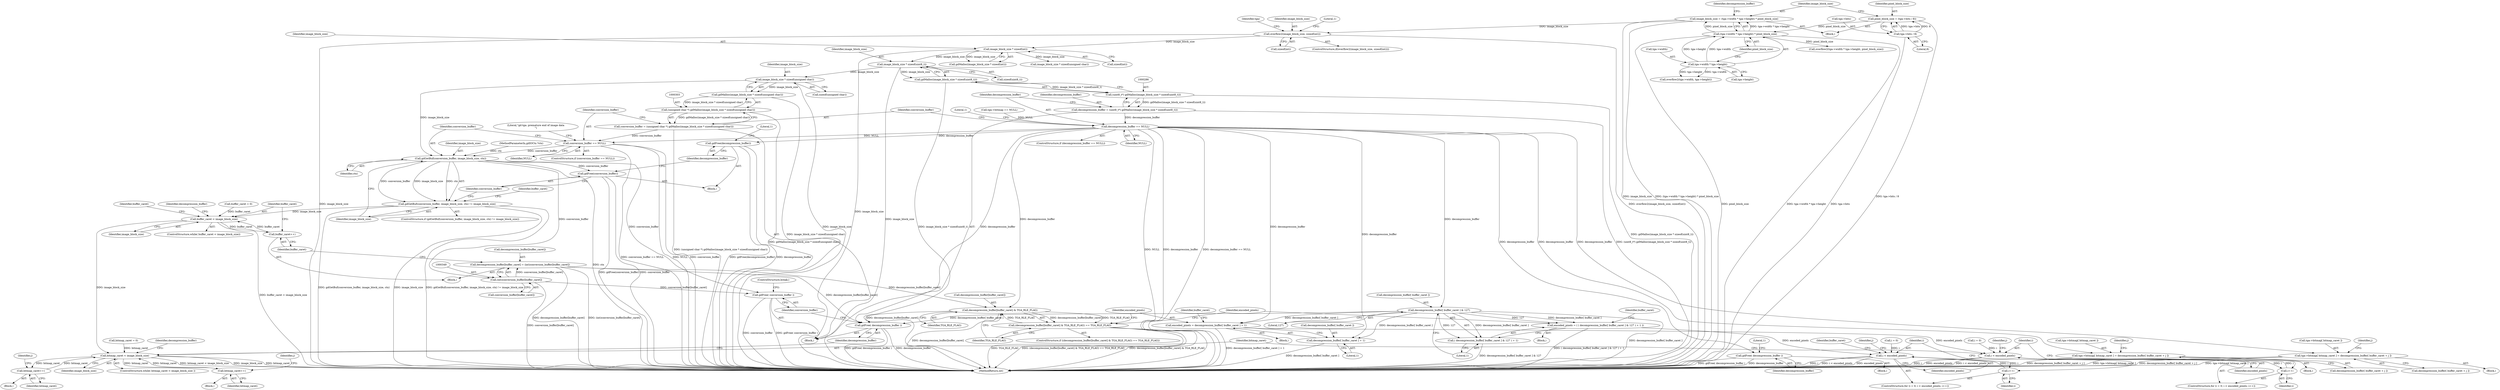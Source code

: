 digraph "0_libgd_3c2b605d72e8b080dace1d98a6e50b46c1d12186@API" {
"1000288" [label="(Call,image_block_size * sizeof(uint8_t))"];
"1000210" [label="(Call,image_block_size * sizeof(int))"];
"1000180" [label="(Call,overflow2(image_block_size, sizeof(int)))"];
"1000117" [label="(Call,image_block_size = (tga->width * tga->height) * pixel_block_size)"];
"1000119" [label="(Call,(tga->width * tga->height) * pixel_block_size)"];
"1000120" [label="(Call,tga->width * tga->height)"];
"1000109" [label="(Call,pixel_block_size = (tga->bits / 8))"];
"1000111" [label="(Call,tga->bits / 8)"];
"1000287" [label="(Call,gdMalloc(image_block_size * sizeof(uint8_t)))"];
"1000285" [label="(Call,(uint8_t*) gdMalloc(image_block_size * sizeof(uint8_t)))"];
"1000283" [label="(Call,decompression_buffer = (uint8_t*) gdMalloc(image_block_size * sizeof(uint8_t)))"];
"1000293" [label="(Call,decompression_buffer == NULL)"];
"1000310" [label="(Call,conversion_buffer == NULL)"];
"1000323" [label="(Call,gdGetBuf(conversion_buffer, image_block_size, ctx))"];
"1000322" [label="(Call,gdGetBuf(conversion_buffer, image_block_size, ctx) != image_block_size)"];
"1000340" [label="(Call,buffer_caret < image_block_size)"];
"1000353" [label="(Call,buffer_caret++)"];
"1000359" [label="(Call,bitmap_caret < image_block_size)"];
"1000403" [label="(Call,bitmap_caret++)"];
"1000451" [label="(Call,bitmap_caret++)"];
"1000329" [label="(Call,gdFree(conversion_buffer))"];
"1000348" [label="(Call,(int)conversion_buffer[buffer_caret])"];
"1000344" [label="(Call,decompression_buffer[buffer_caret] = (int)conversion_buffer[buffer_caret])"];
"1000365" [label="(Call,decompression_buffer[buffer_caret] & TGA_RLE_FLAG)"];
"1000364" [label="(Call,(decompression_buffer[buffer_caret] & TGA_RLE_FLAG) == TGA_RLE_FLAG)"];
"1000468" [label="(Call,gdFree( decompression_buffer ))"];
"1000470" [label="(Call,gdFree( conversion_buffer ))"];
"1000316" [label="(Call,gdFree( decompression_buffer ))"];
"1000331" [label="(Call,gdFree(decompression_buffer))"];
"1000375" [label="(Call,decompression_buffer[ buffer_caret ] & 127)"];
"1000372" [label="(Call,encoded_pixels = ( ( decompression_buffer[ buffer_caret ] & 127 ) + 1 ))"];
"1000387" [label="(Call,i < encoded_pixels)"];
"1000390" [label="(Call,i++)"];
"1000374" [label="(Call,( decompression_buffer[ buffer_caret ] & 127 ) + 1)"];
"1000422" [label="(Call,encoded_pixels = decompression_buffer[ buffer_caret ] + 1)"];
"1000435" [label="(Call,i < encoded_pixels)"];
"1000438" [label="(Call,i++)"];
"1000424" [label="(Call,decompression_buffer[ buffer_caret ] + 1)"];
"1000406" [label="(Call,tga->bitmap[ bitmap_caret ] = decompression_buffer[ buffer_caret + j ])"];
"1000454" [label="(Call,tga->bitmap[ bitmap_caret ] = decompression_buffer[ buffer_caret + j ])"];
"1000305" [label="(Call,image_block_size * sizeof(unsigned char))"];
"1000304" [label="(Call,gdMalloc(image_block_size * sizeof(unsigned char)))"];
"1000302" [label="(Call,(unsigned char *) gdMalloc(image_block_size * sizeof(unsigned char)))"];
"1000300" [label="(Call,conversion_buffer = (unsigned char *) gdMalloc(image_block_size * sizeof(unsigned char)))"];
"1000404" [label="(Identifier,bitmap_caret)"];
"1000354" [label="(Identifier,buffer_caret)"];
"1000180" [label="(Call,overflow2(image_block_size, sizeof(int)))"];
"1000363" [label="(ControlStructure,if ((decompression_buffer[buffer_caret] & TGA_RLE_FLAG) == TGA_RLE_FLAG))"];
"1000468" [label="(Call,gdFree( decompression_buffer ))"];
"1000105" [label="(MethodParameterIn,gdIOCtx *ctx)"];
"1000452" [label="(Identifier,bitmap_caret)"];
"1000330" [label="(Identifier,conversion_buffer)"];
"1000472" [label="(ControlStructure,break;)"];
"1000300" [label="(Call,conversion_buffer = (unsigned char *) gdMalloc(image_block_size * sizeof(unsigned char)))"];
"1000422" [label="(Call,encoded_pixels = decompression_buffer[ buffer_caret ] + 1)"];
"1000317" [label="(Identifier,decompression_buffer)"];
"1000192" [label="(Identifier,tga)"];
"1000370" [label="(Identifier,TGA_RLE_FLAG)"];
"1000111" [label="(Call,tga->bits / 8)"];
"1000471" [label="(Identifier,conversion_buffer)"];
"1000331" [label="(Call,gdFree(decompression_buffer))"];
"1000439" [label="(Identifier,i)"];
"1000112" [label="(Call,tga->bits)"];
"1000340" [label="(Call,buffer_caret < image_block_size)"];
"1000342" [label="(Identifier,image_block_size)"];
"1000364" [label="(Call,(decompression_buffer[buffer_caret] & TGA_RLE_FLAG) == TGA_RLE_FLAG)"];
"1000345" [label="(Call,decompression_buffer[buffer_caret])"];
"1000212" [label="(Call,sizeof(int))"];
"1000328" [label="(Block,)"];
"1000166" [label="(Call,overflow2(tga->width * tga->height, pixel_block_size))"];
"1000181" [label="(Identifier,image_block_size)"];
"1000121" [label="(Call,tga->width)"];
"1000335" [label="(Literal,1)"];
"1000455" [label="(Call,tga->bitmap[ bitmap_caret ])"];
"1000302" [label="(Call,(unsigned char *) gdMalloc(image_block_size * sizeof(unsigned char)))"];
"1000182" [label="(Call,sizeof(int))"];
"1000210" [label="(Call,image_block_size * sizeof(int))"];
"1000350" [label="(Call,conversion_buffer[buffer_caret])"];
"1000400" [label="(Block,)"];
"1000424" [label="(Call,decompression_buffer[ buffer_caret ] + 1)"];
"1000320" [label="(Literal,1)"];
"1000344" [label="(Call,decompression_buffer[buffer_caret] = (int)conversion_buffer[buffer_caret])"];
"1000391" [label="(Identifier,i)"];
"1000141" [label="(Call,bitmap_caret = 0)"];
"1000118" [label="(Identifier,image_block_size)"];
"1000405" [label="(Block,)"];
"1000375" [label="(Call,decompression_buffer[ buffer_caret ] & 127)"];
"1000325" [label="(Identifier,image_block_size)"];
"1000312" [label="(Identifier,NULL)"];
"1000346" [label="(Identifier,decompression_buffer)"];
"1000284" [label="(Identifier,decompression_buffer)"];
"1000469" [label="(Identifier,decompression_buffer)"];
"1000209" [label="(Call,gdMalloc(image_block_size * sizeof(int)))"];
"1000475" [label="(MethodReturn,int)"];
"1000366" [label="(Call,decompression_buffer[buffer_caret])"];
"1000376" [label="(Call,decompression_buffer[ buffer_caret ])"];
"1000470" [label="(Call,gdFree( conversion_buffer ))"];
"1000305" [label="(Call,image_block_size * sizeof(unsigned char))"];
"1000431" [label="(ControlStructure,for (i = 0; i < encoded_pixels; i++))"];
"1000450" [label="(Identifier,j)"];
"1000324" [label="(Identifier,conversion_buffer)"];
"1000341" [label="(Identifier,buffer_caret)"];
"1000285" [label="(Call,(uint8_t*) gdMalloc(image_block_size * sizeof(uint8_t)))"];
"1000234" [label="(Call,image_block_size * sizeof(unsigned char))"];
"1000295" [label="(Identifier,NULL)"];
"1000430" [label="(Identifier,buffer_caret)"];
"1000460" [label="(Call,decompression_buffer[ buffer_caret + j ])"];
"1000293" [label="(Call,decompression_buffer == NULL)"];
"1000432" [label="(Call,i = 0)"];
"1000365" [label="(Call,decompression_buffer[buffer_caret] & TGA_RLE_FLAG)"];
"1000327" [label="(Identifier,image_block_size)"];
"1000337" [label="(Identifier,buffer_caret)"];
"1000336" [label="(Call,buffer_caret = 0)"];
"1000438" [label="(Call,i++)"];
"1000154" [label="(Call,overflow2(tga->width, tga->height))"];
"1000373" [label="(Identifier,encoded_pixels)"];
"1000117" [label="(Call,image_block_size = (tga->width * tga->height) * pixel_block_size)"];
"1000119" [label="(Call,(tga->width * tga->height) * pixel_block_size)"];
"1000283" [label="(Call,decompression_buffer = (uint8_t*) gdMalloc(image_block_size * sizeof(uint8_t)))"];
"1000323" [label="(Call,gdGetBuf(conversion_buffer, image_block_size, ctx))"];
"1000315" [label="(Literal,\"gd-tga: premature end of image data\n\")"];
"1000110" [label="(Identifier,pixel_block_size)"];
"1000353" [label="(Call,buffer_caret++)"];
"1000443" [label="(Identifier,j)"];
"1000412" [label="(Call,decompression_buffer[ buffer_caret + j ])"];
"1000387" [label="(Call,i < encoded_pixels)"];
"1000395" [label="(Identifier,j)"];
"1000374" [label="(Call,( decompression_buffer[ buffer_caret ] & 127 ) + 1)"];
"1000421" [label="(Block,)"];
"1000311" [label="(Identifier,conversion_buffer)"];
"1000383" [label="(ControlStructure,for (i = 0; i < encoded_pixels; i++))"];
"1000356" [label="(Identifier,buffer_caret)"];
"1000310" [label="(Call,conversion_buffer == NULL)"];
"1000382" [label="(Identifier,buffer_caret)"];
"1000107" [label="(Block,)"];
"1000309" [label="(ControlStructure,if (conversion_buffer == NULL))"];
"1000287" [label="(Call,gdMalloc(image_block_size * sizeof(uint8_t)))"];
"1000211" [label="(Identifier,image_block_size)"];
"1000339" [label="(ControlStructure,while( buffer_caret < image_block_size))"];
"1000425" [label="(Call,decompression_buffer[ buffer_caret ])"];
"1000371" [label="(Block,)"];
"1000367" [label="(Identifier,decompression_buffer)"];
"1000407" [label="(Call,tga->bitmap[ bitmap_caret ])"];
"1000187" [label="(Literal,1)"];
"1000326" [label="(Identifier,ctx)"];
"1000304" [label="(Call,gdMalloc(image_block_size * sizeof(unsigned char)))"];
"1000329" [label="(Call,gdFree(conversion_buffer))"];
"1000437" [label="(Identifier,encoded_pixels)"];
"1000360" [label="(Identifier,bitmap_caret)"];
"1000127" [label="(Identifier,pixel_block_size)"];
"1000307" [label="(Call,sizeof(unsigned char))"];
"1000390" [label="(Call,i++)"];
"1000289" [label="(Identifier,image_block_size)"];
"1000403" [label="(Call,bitmap_caret++)"];
"1000380" [label="(Literal,1)"];
"1000454" [label="(Call,tga->bitmap[ bitmap_caret ] = decompression_buffer[ buffer_caret + j ])"];
"1000451" [label="(Call,bitmap_caret++)"];
"1000299" [label="(Literal,1)"];
"1000361" [label="(Identifier,image_block_size)"];
"1000109" [label="(Call,pixel_block_size = (tga->bits / 8))"];
"1000428" [label="(Literal,1)"];
"1000124" [label="(Call,tga->height)"];
"1000446" [label="(Identifier,j)"];
"1000372" [label="(Call,encoded_pixels = ( ( decompression_buffer[ buffer_caret ] & 127 ) + 1 ))"];
"1000369" [label="(Identifier,TGA_RLE_FLAG)"];
"1000384" [label="(Call,i = 0)"];
"1000321" [label="(ControlStructure,if (gdGetBuf(conversion_buffer, image_block_size, ctx) != image_block_size))"];
"1000294" [label="(Identifier,decompression_buffer)"];
"1000348" [label="(Call,(int)conversion_buffer[buffer_caret])"];
"1000316" [label="(Call,gdFree( decompression_buffer ))"];
"1000115" [label="(Literal,8)"];
"1000227" [label="(Block,)"];
"1000436" [label="(Identifier,i)"];
"1000359" [label="(Call,bitmap_caret < image_block_size)"];
"1000332" [label="(Identifier,decompression_buffer)"];
"1000301" [label="(Identifier,conversion_buffer)"];
"1000406" [label="(Call,tga->bitmap[ bitmap_caret ] = decompression_buffer[ buffer_caret + j ])"];
"1000290" [label="(Call,sizeof(uint8_t))"];
"1000313" [label="(Block,)"];
"1000448" [label="(Block,)"];
"1000423" [label="(Identifier,encoded_pixels)"];
"1000292" [label="(ControlStructure,if (decompression_buffer == NULL))"];
"1000398" [label="(Identifier,j)"];
"1000306" [label="(Identifier,image_block_size)"];
"1000120" [label="(Call,tga->width * tga->height)"];
"1000453" [label="(Block,)"];
"1000288" [label="(Call,image_block_size * sizeof(uint8_t))"];
"1000322" [label="(Call,gdGetBuf(conversion_buffer, image_block_size, ctx) != image_block_size)"];
"1000388" [label="(Identifier,i)"];
"1000130" [label="(Identifier,decompression_buffer)"];
"1000389" [label="(Identifier,encoded_pixels)"];
"1000343" [label="(Block,)"];
"1000402" [label="(Identifier,j)"];
"1000435" [label="(Call,i < encoded_pixels)"];
"1000179" [label="(ControlStructure,if(overflow2(image_block_size, sizeof(int))))"];
"1000379" [label="(Literal,127)"];
"1000418" [label="(Identifier,buffer_caret)"];
"1000358" [label="(ControlStructure,while( bitmap_caret < image_block_size ))"];
"1000215" [label="(Call,tga->bitmap == NULL)"];
"1000288" -> "1000287"  [label="AST: "];
"1000288" -> "1000290"  [label="CFG: "];
"1000289" -> "1000288"  [label="AST: "];
"1000290" -> "1000288"  [label="AST: "];
"1000287" -> "1000288"  [label="CFG: "];
"1000288" -> "1000475"  [label="DDG: image_block_size"];
"1000288" -> "1000287"  [label="DDG: image_block_size"];
"1000210" -> "1000288"  [label="DDG: image_block_size"];
"1000288" -> "1000305"  [label="DDG: image_block_size"];
"1000210" -> "1000209"  [label="AST: "];
"1000210" -> "1000212"  [label="CFG: "];
"1000211" -> "1000210"  [label="AST: "];
"1000212" -> "1000210"  [label="AST: "];
"1000209" -> "1000210"  [label="CFG: "];
"1000210" -> "1000475"  [label="DDG: image_block_size"];
"1000210" -> "1000209"  [label="DDG: image_block_size"];
"1000180" -> "1000210"  [label="DDG: image_block_size"];
"1000210" -> "1000234"  [label="DDG: image_block_size"];
"1000180" -> "1000179"  [label="AST: "];
"1000180" -> "1000182"  [label="CFG: "];
"1000181" -> "1000180"  [label="AST: "];
"1000182" -> "1000180"  [label="AST: "];
"1000187" -> "1000180"  [label="CFG: "];
"1000192" -> "1000180"  [label="CFG: "];
"1000180" -> "1000475"  [label="DDG: image_block_size"];
"1000180" -> "1000475"  [label="DDG: overflow2(image_block_size, sizeof(int))"];
"1000117" -> "1000180"  [label="DDG: image_block_size"];
"1000117" -> "1000107"  [label="AST: "];
"1000117" -> "1000119"  [label="CFG: "];
"1000118" -> "1000117"  [label="AST: "];
"1000119" -> "1000117"  [label="AST: "];
"1000130" -> "1000117"  [label="CFG: "];
"1000117" -> "1000475"  [label="DDG: image_block_size"];
"1000117" -> "1000475"  [label="DDG: (tga->width * tga->height) * pixel_block_size"];
"1000119" -> "1000117"  [label="DDG: tga->width * tga->height"];
"1000119" -> "1000117"  [label="DDG: pixel_block_size"];
"1000119" -> "1000127"  [label="CFG: "];
"1000120" -> "1000119"  [label="AST: "];
"1000127" -> "1000119"  [label="AST: "];
"1000119" -> "1000475"  [label="DDG: pixel_block_size"];
"1000119" -> "1000475"  [label="DDG: tga->width * tga->height"];
"1000120" -> "1000119"  [label="DDG: tga->width"];
"1000120" -> "1000119"  [label="DDG: tga->height"];
"1000109" -> "1000119"  [label="DDG: pixel_block_size"];
"1000119" -> "1000166"  [label="DDG: pixel_block_size"];
"1000120" -> "1000124"  [label="CFG: "];
"1000121" -> "1000120"  [label="AST: "];
"1000124" -> "1000120"  [label="AST: "];
"1000127" -> "1000120"  [label="CFG: "];
"1000120" -> "1000154"  [label="DDG: tga->width"];
"1000120" -> "1000154"  [label="DDG: tga->height"];
"1000109" -> "1000107"  [label="AST: "];
"1000109" -> "1000111"  [label="CFG: "];
"1000110" -> "1000109"  [label="AST: "];
"1000111" -> "1000109"  [label="AST: "];
"1000118" -> "1000109"  [label="CFG: "];
"1000109" -> "1000475"  [label="DDG: tga->bits / 8"];
"1000111" -> "1000109"  [label="DDG: tga->bits"];
"1000111" -> "1000109"  [label="DDG: 8"];
"1000111" -> "1000115"  [label="CFG: "];
"1000112" -> "1000111"  [label="AST: "];
"1000115" -> "1000111"  [label="AST: "];
"1000111" -> "1000475"  [label="DDG: tga->bits"];
"1000287" -> "1000285"  [label="AST: "];
"1000285" -> "1000287"  [label="CFG: "];
"1000287" -> "1000475"  [label="DDG: image_block_size * sizeof(uint8_t)"];
"1000287" -> "1000285"  [label="DDG: image_block_size * sizeof(uint8_t)"];
"1000285" -> "1000283"  [label="AST: "];
"1000286" -> "1000285"  [label="AST: "];
"1000283" -> "1000285"  [label="CFG: "];
"1000285" -> "1000475"  [label="DDG: gdMalloc(image_block_size * sizeof(uint8_t))"];
"1000285" -> "1000283"  [label="DDG: gdMalloc(image_block_size * sizeof(uint8_t))"];
"1000283" -> "1000227"  [label="AST: "];
"1000284" -> "1000283"  [label="AST: "];
"1000294" -> "1000283"  [label="CFG: "];
"1000283" -> "1000475"  [label="DDG: (uint8_t*) gdMalloc(image_block_size * sizeof(uint8_t))"];
"1000283" -> "1000293"  [label="DDG: decompression_buffer"];
"1000293" -> "1000292"  [label="AST: "];
"1000293" -> "1000295"  [label="CFG: "];
"1000294" -> "1000293"  [label="AST: "];
"1000295" -> "1000293"  [label="AST: "];
"1000299" -> "1000293"  [label="CFG: "];
"1000301" -> "1000293"  [label="CFG: "];
"1000293" -> "1000475"  [label="DDG: decompression_buffer"];
"1000293" -> "1000475"  [label="DDG: decompression_buffer == NULL"];
"1000293" -> "1000475"  [label="DDG: NULL"];
"1000215" -> "1000293"  [label="DDG: NULL"];
"1000293" -> "1000310"  [label="DDG: NULL"];
"1000293" -> "1000316"  [label="DDG: decompression_buffer"];
"1000293" -> "1000331"  [label="DDG: decompression_buffer"];
"1000293" -> "1000365"  [label="DDG: decompression_buffer"];
"1000293" -> "1000375"  [label="DDG: decompression_buffer"];
"1000293" -> "1000406"  [label="DDG: decompression_buffer"];
"1000293" -> "1000422"  [label="DDG: decompression_buffer"];
"1000293" -> "1000424"  [label="DDG: decompression_buffer"];
"1000293" -> "1000454"  [label="DDG: decompression_buffer"];
"1000293" -> "1000468"  [label="DDG: decompression_buffer"];
"1000310" -> "1000309"  [label="AST: "];
"1000310" -> "1000312"  [label="CFG: "];
"1000311" -> "1000310"  [label="AST: "];
"1000312" -> "1000310"  [label="AST: "];
"1000315" -> "1000310"  [label="CFG: "];
"1000324" -> "1000310"  [label="CFG: "];
"1000310" -> "1000475"  [label="DDG: conversion_buffer == NULL"];
"1000310" -> "1000475"  [label="DDG: NULL"];
"1000310" -> "1000475"  [label="DDG: conversion_buffer"];
"1000300" -> "1000310"  [label="DDG: conversion_buffer"];
"1000310" -> "1000323"  [label="DDG: conversion_buffer"];
"1000323" -> "1000322"  [label="AST: "];
"1000323" -> "1000326"  [label="CFG: "];
"1000324" -> "1000323"  [label="AST: "];
"1000325" -> "1000323"  [label="AST: "];
"1000326" -> "1000323"  [label="AST: "];
"1000327" -> "1000323"  [label="CFG: "];
"1000323" -> "1000475"  [label="DDG: ctx"];
"1000323" -> "1000322"  [label="DDG: conversion_buffer"];
"1000323" -> "1000322"  [label="DDG: image_block_size"];
"1000323" -> "1000322"  [label="DDG: ctx"];
"1000305" -> "1000323"  [label="DDG: image_block_size"];
"1000105" -> "1000323"  [label="DDG: ctx"];
"1000323" -> "1000329"  [label="DDG: conversion_buffer"];
"1000323" -> "1000348"  [label="DDG: conversion_buffer"];
"1000323" -> "1000470"  [label="DDG: conversion_buffer"];
"1000322" -> "1000321"  [label="AST: "];
"1000322" -> "1000327"  [label="CFG: "];
"1000327" -> "1000322"  [label="AST: "];
"1000330" -> "1000322"  [label="CFG: "];
"1000337" -> "1000322"  [label="CFG: "];
"1000322" -> "1000475"  [label="DDG: gdGetBuf(conversion_buffer, image_block_size, ctx) != image_block_size"];
"1000322" -> "1000475"  [label="DDG: gdGetBuf(conversion_buffer, image_block_size, ctx)"];
"1000322" -> "1000475"  [label="DDG: image_block_size"];
"1000322" -> "1000340"  [label="DDG: image_block_size"];
"1000340" -> "1000339"  [label="AST: "];
"1000340" -> "1000342"  [label="CFG: "];
"1000341" -> "1000340"  [label="AST: "];
"1000342" -> "1000340"  [label="AST: "];
"1000346" -> "1000340"  [label="CFG: "];
"1000356" -> "1000340"  [label="CFG: "];
"1000340" -> "1000475"  [label="DDG: buffer_caret < image_block_size"];
"1000353" -> "1000340"  [label="DDG: buffer_caret"];
"1000336" -> "1000340"  [label="DDG: buffer_caret"];
"1000340" -> "1000353"  [label="DDG: buffer_caret"];
"1000340" -> "1000359"  [label="DDG: image_block_size"];
"1000353" -> "1000343"  [label="AST: "];
"1000353" -> "1000354"  [label="CFG: "];
"1000354" -> "1000353"  [label="AST: "];
"1000341" -> "1000353"  [label="CFG: "];
"1000359" -> "1000358"  [label="AST: "];
"1000359" -> "1000361"  [label="CFG: "];
"1000360" -> "1000359"  [label="AST: "];
"1000361" -> "1000359"  [label="AST: "];
"1000367" -> "1000359"  [label="CFG: "];
"1000469" -> "1000359"  [label="CFG: "];
"1000359" -> "1000475"  [label="DDG: image_block_size"];
"1000359" -> "1000475"  [label="DDG: bitmap_caret"];
"1000359" -> "1000475"  [label="DDG: bitmap_caret < image_block_size"];
"1000141" -> "1000359"  [label="DDG: bitmap_caret"];
"1000403" -> "1000359"  [label="DDG: bitmap_caret"];
"1000451" -> "1000359"  [label="DDG: bitmap_caret"];
"1000359" -> "1000403"  [label="DDG: bitmap_caret"];
"1000359" -> "1000451"  [label="DDG: bitmap_caret"];
"1000403" -> "1000400"  [label="AST: "];
"1000403" -> "1000404"  [label="CFG: "];
"1000404" -> "1000403"  [label="AST: "];
"1000398" -> "1000403"  [label="CFG: "];
"1000451" -> "1000448"  [label="AST: "];
"1000451" -> "1000452"  [label="CFG: "];
"1000452" -> "1000451"  [label="AST: "];
"1000446" -> "1000451"  [label="CFG: "];
"1000329" -> "1000328"  [label="AST: "];
"1000329" -> "1000330"  [label="CFG: "];
"1000330" -> "1000329"  [label="AST: "];
"1000332" -> "1000329"  [label="CFG: "];
"1000329" -> "1000475"  [label="DDG: gdFree(conversion_buffer)"];
"1000329" -> "1000475"  [label="DDG: conversion_buffer"];
"1000348" -> "1000344"  [label="AST: "];
"1000348" -> "1000350"  [label="CFG: "];
"1000349" -> "1000348"  [label="AST: "];
"1000350" -> "1000348"  [label="AST: "];
"1000344" -> "1000348"  [label="CFG: "];
"1000348" -> "1000475"  [label="DDG: conversion_buffer[buffer_caret]"];
"1000348" -> "1000344"  [label="DDG: conversion_buffer[buffer_caret]"];
"1000348" -> "1000470"  [label="DDG: conversion_buffer[buffer_caret]"];
"1000344" -> "1000343"  [label="AST: "];
"1000345" -> "1000344"  [label="AST: "];
"1000354" -> "1000344"  [label="CFG: "];
"1000344" -> "1000475"  [label="DDG: (int)conversion_buffer[buffer_caret]"];
"1000344" -> "1000475"  [label="DDG: decompression_buffer[buffer_caret]"];
"1000344" -> "1000365"  [label="DDG: decompression_buffer[buffer_caret]"];
"1000344" -> "1000468"  [label="DDG: decompression_buffer[buffer_caret]"];
"1000365" -> "1000364"  [label="AST: "];
"1000365" -> "1000369"  [label="CFG: "];
"1000366" -> "1000365"  [label="AST: "];
"1000369" -> "1000365"  [label="AST: "];
"1000370" -> "1000365"  [label="CFG: "];
"1000365" -> "1000475"  [label="DDG: decompression_buffer[buffer_caret]"];
"1000365" -> "1000364"  [label="DDG: decompression_buffer[buffer_caret]"];
"1000365" -> "1000364"  [label="DDG: TGA_RLE_FLAG"];
"1000364" -> "1000365"  [label="DDG: TGA_RLE_FLAG"];
"1000365" -> "1000468"  [label="DDG: decompression_buffer[buffer_caret]"];
"1000364" -> "1000363"  [label="AST: "];
"1000364" -> "1000370"  [label="CFG: "];
"1000370" -> "1000364"  [label="AST: "];
"1000373" -> "1000364"  [label="CFG: "];
"1000423" -> "1000364"  [label="CFG: "];
"1000364" -> "1000475"  [label="DDG: decompression_buffer[buffer_caret] & TGA_RLE_FLAG"];
"1000364" -> "1000475"  [label="DDG: TGA_RLE_FLAG"];
"1000364" -> "1000475"  [label="DDG: (decompression_buffer[buffer_caret] & TGA_RLE_FLAG) == TGA_RLE_FLAG"];
"1000468" -> "1000227"  [label="AST: "];
"1000468" -> "1000469"  [label="CFG: "];
"1000469" -> "1000468"  [label="AST: "];
"1000471" -> "1000468"  [label="CFG: "];
"1000468" -> "1000475"  [label="DDG: gdFree( decompression_buffer )"];
"1000468" -> "1000475"  [label="DDG: decompression_buffer"];
"1000375" -> "1000468"  [label="DDG: decompression_buffer[ buffer_caret ]"];
"1000470" -> "1000227"  [label="AST: "];
"1000470" -> "1000471"  [label="CFG: "];
"1000471" -> "1000470"  [label="AST: "];
"1000472" -> "1000470"  [label="CFG: "];
"1000470" -> "1000475"  [label="DDG: conversion_buffer"];
"1000470" -> "1000475"  [label="DDG: gdFree( conversion_buffer )"];
"1000316" -> "1000313"  [label="AST: "];
"1000316" -> "1000317"  [label="CFG: "];
"1000317" -> "1000316"  [label="AST: "];
"1000320" -> "1000316"  [label="CFG: "];
"1000316" -> "1000475"  [label="DDG: gdFree( decompression_buffer )"];
"1000316" -> "1000475"  [label="DDG: decompression_buffer"];
"1000331" -> "1000328"  [label="AST: "];
"1000331" -> "1000332"  [label="CFG: "];
"1000332" -> "1000331"  [label="AST: "];
"1000335" -> "1000331"  [label="CFG: "];
"1000331" -> "1000475"  [label="DDG: gdFree(decompression_buffer)"];
"1000331" -> "1000475"  [label="DDG: decompression_buffer"];
"1000375" -> "1000374"  [label="AST: "];
"1000375" -> "1000379"  [label="CFG: "];
"1000376" -> "1000375"  [label="AST: "];
"1000379" -> "1000375"  [label="AST: "];
"1000380" -> "1000375"  [label="CFG: "];
"1000375" -> "1000475"  [label="DDG: decompression_buffer[ buffer_caret ]"];
"1000375" -> "1000372"  [label="DDG: decompression_buffer[ buffer_caret ]"];
"1000375" -> "1000372"  [label="DDG: 127"];
"1000375" -> "1000374"  [label="DDG: decompression_buffer[ buffer_caret ]"];
"1000375" -> "1000374"  [label="DDG: 127"];
"1000375" -> "1000422"  [label="DDG: decompression_buffer[ buffer_caret ]"];
"1000375" -> "1000424"  [label="DDG: decompression_buffer[ buffer_caret ]"];
"1000372" -> "1000371"  [label="AST: "];
"1000372" -> "1000374"  [label="CFG: "];
"1000373" -> "1000372"  [label="AST: "];
"1000374" -> "1000372"  [label="AST: "];
"1000382" -> "1000372"  [label="CFG: "];
"1000372" -> "1000475"  [label="DDG: ( decompression_buffer[ buffer_caret ] & 127 ) + 1"];
"1000372" -> "1000387"  [label="DDG: encoded_pixels"];
"1000387" -> "1000383"  [label="AST: "];
"1000387" -> "1000389"  [label="CFG: "];
"1000388" -> "1000387"  [label="AST: "];
"1000389" -> "1000387"  [label="AST: "];
"1000395" -> "1000387"  [label="CFG: "];
"1000418" -> "1000387"  [label="CFG: "];
"1000387" -> "1000475"  [label="DDG: encoded_pixels"];
"1000387" -> "1000475"  [label="DDG: i"];
"1000387" -> "1000475"  [label="DDG: i < encoded_pixels"];
"1000390" -> "1000387"  [label="DDG: i"];
"1000384" -> "1000387"  [label="DDG: i"];
"1000387" -> "1000390"  [label="DDG: i"];
"1000390" -> "1000383"  [label="AST: "];
"1000390" -> "1000391"  [label="CFG: "];
"1000391" -> "1000390"  [label="AST: "];
"1000388" -> "1000390"  [label="CFG: "];
"1000374" -> "1000380"  [label="CFG: "];
"1000380" -> "1000374"  [label="AST: "];
"1000374" -> "1000475"  [label="DDG: decompression_buffer[ buffer_caret ] & 127"];
"1000422" -> "1000421"  [label="AST: "];
"1000422" -> "1000424"  [label="CFG: "];
"1000423" -> "1000422"  [label="AST: "];
"1000424" -> "1000422"  [label="AST: "];
"1000430" -> "1000422"  [label="CFG: "];
"1000422" -> "1000475"  [label="DDG: decompression_buffer[ buffer_caret ] + 1"];
"1000422" -> "1000435"  [label="DDG: encoded_pixels"];
"1000435" -> "1000431"  [label="AST: "];
"1000435" -> "1000437"  [label="CFG: "];
"1000436" -> "1000435"  [label="AST: "];
"1000437" -> "1000435"  [label="AST: "];
"1000360" -> "1000435"  [label="CFG: "];
"1000443" -> "1000435"  [label="CFG: "];
"1000435" -> "1000475"  [label="DDG: i"];
"1000435" -> "1000475"  [label="DDG: encoded_pixels"];
"1000435" -> "1000475"  [label="DDG: i < encoded_pixels"];
"1000432" -> "1000435"  [label="DDG: i"];
"1000438" -> "1000435"  [label="DDG: i"];
"1000435" -> "1000438"  [label="DDG: i"];
"1000438" -> "1000431"  [label="AST: "];
"1000438" -> "1000439"  [label="CFG: "];
"1000439" -> "1000438"  [label="AST: "];
"1000436" -> "1000438"  [label="CFG: "];
"1000424" -> "1000428"  [label="CFG: "];
"1000425" -> "1000424"  [label="AST: "];
"1000428" -> "1000424"  [label="AST: "];
"1000424" -> "1000475"  [label="DDG: decompression_buffer[ buffer_caret ]"];
"1000406" -> "1000405"  [label="AST: "];
"1000406" -> "1000412"  [label="CFG: "];
"1000407" -> "1000406"  [label="AST: "];
"1000412" -> "1000406"  [label="AST: "];
"1000402" -> "1000406"  [label="CFG: "];
"1000406" -> "1000475"  [label="DDG: decompression_buffer[ buffer_caret + j ]"];
"1000406" -> "1000475"  [label="DDG: tga->bitmap[ bitmap_caret ]"];
"1000454" -> "1000453"  [label="AST: "];
"1000454" -> "1000460"  [label="CFG: "];
"1000455" -> "1000454"  [label="AST: "];
"1000460" -> "1000454"  [label="AST: "];
"1000450" -> "1000454"  [label="CFG: "];
"1000454" -> "1000475"  [label="DDG: tga->bitmap[ bitmap_caret ]"];
"1000454" -> "1000475"  [label="DDG: decompression_buffer[ buffer_caret + j ]"];
"1000305" -> "1000304"  [label="AST: "];
"1000305" -> "1000307"  [label="CFG: "];
"1000306" -> "1000305"  [label="AST: "];
"1000307" -> "1000305"  [label="AST: "];
"1000304" -> "1000305"  [label="CFG: "];
"1000305" -> "1000475"  [label="DDG: image_block_size"];
"1000305" -> "1000304"  [label="DDG: image_block_size"];
"1000304" -> "1000302"  [label="AST: "];
"1000302" -> "1000304"  [label="CFG: "];
"1000304" -> "1000475"  [label="DDG: image_block_size * sizeof(unsigned char)"];
"1000304" -> "1000302"  [label="DDG: image_block_size * sizeof(unsigned char)"];
"1000302" -> "1000300"  [label="AST: "];
"1000303" -> "1000302"  [label="AST: "];
"1000300" -> "1000302"  [label="CFG: "];
"1000302" -> "1000475"  [label="DDG: gdMalloc(image_block_size * sizeof(unsigned char))"];
"1000302" -> "1000300"  [label="DDG: gdMalloc(image_block_size * sizeof(unsigned char))"];
"1000300" -> "1000227"  [label="AST: "];
"1000301" -> "1000300"  [label="AST: "];
"1000311" -> "1000300"  [label="CFG: "];
"1000300" -> "1000475"  [label="DDG: (unsigned char *) gdMalloc(image_block_size * sizeof(unsigned char))"];
}
